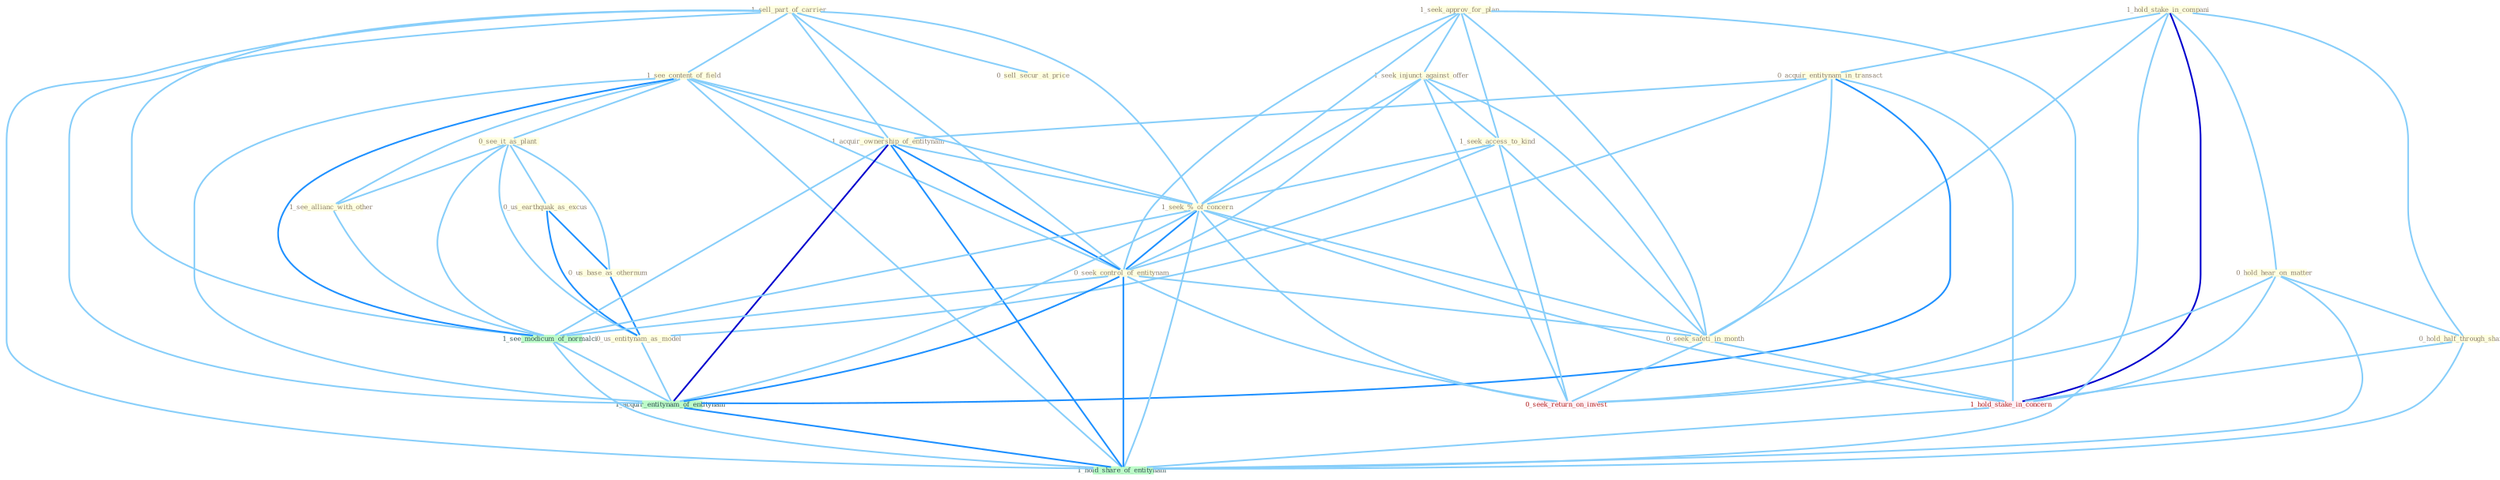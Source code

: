 Graph G{ 
    node
    [shape=polygon,style=filled,width=.5,height=.06,color="#BDFCC9",fixedsize=true,fontsize=4,
    fontcolor="#2f4f4f"];
    {node
    [color="#ffffe0", fontcolor="#8b7d6b"] "1_sell_part_of_carrier " "1_seek_approv_for_plan " "1_hold_stake_in_compani " "0_hold_hear_on_matter " "1_seek_injunct_against_offer " "0_hold_half_through_share " "1_see_content_of_field " "0_sell_secur_at_price " "0_see_it_as_plant " "0_acquir_entitynam_in_transact " "0_us_earthquak_as_excus " "0_us_base_as_othernum " "1_acquir_ownership_of_entitynam " "0_us_entitynam_as_model " "1_seek_access_to_kind " "1_seek_%_of_concern " "1_see_allianc_with_other " "0_seek_control_of_entitynam " "0_seek_safeti_in_month "}
{node [color="#fff0f5", fontcolor="#b22222"] "1_hold_stake_in_concern " "0_seek_return_on_invest "}
edge [color="#B0E2FF"];

	"1_sell_part_of_carrier " -- "1_see_content_of_field " [w="1", color="#87cefa" ];
	"1_sell_part_of_carrier " -- "0_sell_secur_at_price " [w="1", color="#87cefa" ];
	"1_sell_part_of_carrier " -- "1_acquir_ownership_of_entitynam " [w="1", color="#87cefa" ];
	"1_sell_part_of_carrier " -- "1_seek_%_of_concern " [w="1", color="#87cefa" ];
	"1_sell_part_of_carrier " -- "0_seek_control_of_entitynam " [w="1", color="#87cefa" ];
	"1_sell_part_of_carrier " -- "1_see_modicum_of_normalci " [w="1", color="#87cefa" ];
	"1_sell_part_of_carrier " -- "1_acquir_entitynam_of_entitynam " [w="1", color="#87cefa" ];
	"1_sell_part_of_carrier " -- "1_hold_share_of_entitynam " [w="1", color="#87cefa" ];
	"1_seek_approv_for_plan " -- "1_seek_injunct_against_offer " [w="1", color="#87cefa" ];
	"1_seek_approv_for_plan " -- "1_seek_access_to_kind " [w="1", color="#87cefa" ];
	"1_seek_approv_for_plan " -- "1_seek_%_of_concern " [w="1", color="#87cefa" ];
	"1_seek_approv_for_plan " -- "0_seek_control_of_entitynam " [w="1", color="#87cefa" ];
	"1_seek_approv_for_plan " -- "0_seek_safeti_in_month " [w="1", color="#87cefa" ];
	"1_seek_approv_for_plan " -- "0_seek_return_on_invest " [w="1", color="#87cefa" ];
	"1_hold_stake_in_compani " -- "0_hold_hear_on_matter " [w="1", color="#87cefa" ];
	"1_hold_stake_in_compani " -- "0_hold_half_through_share " [w="1", color="#87cefa" ];
	"1_hold_stake_in_compani " -- "0_acquir_entitynam_in_transact " [w="1", color="#87cefa" ];
	"1_hold_stake_in_compani " -- "0_seek_safeti_in_month " [w="1", color="#87cefa" ];
	"1_hold_stake_in_compani " -- "1_hold_stake_in_concern " [w="3", color="#0000cd" , len=0.6];
	"1_hold_stake_in_compani " -- "1_hold_share_of_entitynam " [w="1", color="#87cefa" ];
	"0_hold_hear_on_matter " -- "0_hold_half_through_share " [w="1", color="#87cefa" ];
	"0_hold_hear_on_matter " -- "1_hold_stake_in_concern " [w="1", color="#87cefa" ];
	"0_hold_hear_on_matter " -- "0_seek_return_on_invest " [w="1", color="#87cefa" ];
	"0_hold_hear_on_matter " -- "1_hold_share_of_entitynam " [w="1", color="#87cefa" ];
	"1_seek_injunct_against_offer " -- "1_seek_access_to_kind " [w="1", color="#87cefa" ];
	"1_seek_injunct_against_offer " -- "1_seek_%_of_concern " [w="1", color="#87cefa" ];
	"1_seek_injunct_against_offer " -- "0_seek_control_of_entitynam " [w="1", color="#87cefa" ];
	"1_seek_injunct_against_offer " -- "0_seek_safeti_in_month " [w="1", color="#87cefa" ];
	"1_seek_injunct_against_offer " -- "0_seek_return_on_invest " [w="1", color="#87cefa" ];
	"0_hold_half_through_share " -- "1_hold_stake_in_concern " [w="1", color="#87cefa" ];
	"0_hold_half_through_share " -- "1_hold_share_of_entitynam " [w="1", color="#87cefa" ];
	"1_see_content_of_field " -- "0_see_it_as_plant " [w="1", color="#87cefa" ];
	"1_see_content_of_field " -- "1_acquir_ownership_of_entitynam " [w="1", color="#87cefa" ];
	"1_see_content_of_field " -- "1_seek_%_of_concern " [w="1", color="#87cefa" ];
	"1_see_content_of_field " -- "1_see_allianc_with_other " [w="1", color="#87cefa" ];
	"1_see_content_of_field " -- "0_seek_control_of_entitynam " [w="1", color="#87cefa" ];
	"1_see_content_of_field " -- "1_see_modicum_of_normalci " [w="2", color="#1e90ff" , len=0.8];
	"1_see_content_of_field " -- "1_acquir_entitynam_of_entitynam " [w="1", color="#87cefa" ];
	"1_see_content_of_field " -- "1_hold_share_of_entitynam " [w="1", color="#87cefa" ];
	"0_see_it_as_plant " -- "0_us_earthquak_as_excus " [w="1", color="#87cefa" ];
	"0_see_it_as_plant " -- "0_us_base_as_othernum " [w="1", color="#87cefa" ];
	"0_see_it_as_plant " -- "0_us_entitynam_as_model " [w="1", color="#87cefa" ];
	"0_see_it_as_plant " -- "1_see_allianc_with_other " [w="1", color="#87cefa" ];
	"0_see_it_as_plant " -- "1_see_modicum_of_normalci " [w="1", color="#87cefa" ];
	"0_acquir_entitynam_in_transact " -- "1_acquir_ownership_of_entitynam " [w="1", color="#87cefa" ];
	"0_acquir_entitynam_in_transact " -- "0_us_entitynam_as_model " [w="1", color="#87cefa" ];
	"0_acquir_entitynam_in_transact " -- "0_seek_safeti_in_month " [w="1", color="#87cefa" ];
	"0_acquir_entitynam_in_transact " -- "1_hold_stake_in_concern " [w="1", color="#87cefa" ];
	"0_acquir_entitynam_in_transact " -- "1_acquir_entitynam_of_entitynam " [w="2", color="#1e90ff" , len=0.8];
	"0_us_earthquak_as_excus " -- "0_us_base_as_othernum " [w="2", color="#1e90ff" , len=0.8];
	"0_us_earthquak_as_excus " -- "0_us_entitynam_as_model " [w="2", color="#1e90ff" , len=0.8];
	"0_us_base_as_othernum " -- "0_us_entitynam_as_model " [w="2", color="#1e90ff" , len=0.8];
	"1_acquir_ownership_of_entitynam " -- "1_seek_%_of_concern " [w="1", color="#87cefa" ];
	"1_acquir_ownership_of_entitynam " -- "0_seek_control_of_entitynam " [w="2", color="#1e90ff" , len=0.8];
	"1_acquir_ownership_of_entitynam " -- "1_see_modicum_of_normalci " [w="1", color="#87cefa" ];
	"1_acquir_ownership_of_entitynam " -- "1_acquir_entitynam_of_entitynam " [w="3", color="#0000cd" , len=0.6];
	"1_acquir_ownership_of_entitynam " -- "1_hold_share_of_entitynam " [w="2", color="#1e90ff" , len=0.8];
	"0_us_entitynam_as_model " -- "1_acquir_entitynam_of_entitynam " [w="1", color="#87cefa" ];
	"1_seek_access_to_kind " -- "1_seek_%_of_concern " [w="1", color="#87cefa" ];
	"1_seek_access_to_kind " -- "0_seek_control_of_entitynam " [w="1", color="#87cefa" ];
	"1_seek_access_to_kind " -- "0_seek_safeti_in_month " [w="1", color="#87cefa" ];
	"1_seek_access_to_kind " -- "0_seek_return_on_invest " [w="1", color="#87cefa" ];
	"1_seek_%_of_concern " -- "0_seek_control_of_entitynam " [w="2", color="#1e90ff" , len=0.8];
	"1_seek_%_of_concern " -- "0_seek_safeti_in_month " [w="1", color="#87cefa" ];
	"1_seek_%_of_concern " -- "1_hold_stake_in_concern " [w="1", color="#87cefa" ];
	"1_seek_%_of_concern " -- "0_seek_return_on_invest " [w="1", color="#87cefa" ];
	"1_seek_%_of_concern " -- "1_see_modicum_of_normalci " [w="1", color="#87cefa" ];
	"1_seek_%_of_concern " -- "1_acquir_entitynam_of_entitynam " [w="1", color="#87cefa" ];
	"1_seek_%_of_concern " -- "1_hold_share_of_entitynam " [w="1", color="#87cefa" ];
	"1_see_allianc_with_other " -- "1_see_modicum_of_normalci " [w="1", color="#87cefa" ];
	"0_seek_control_of_entitynam " -- "0_seek_safeti_in_month " [w="1", color="#87cefa" ];
	"0_seek_control_of_entitynam " -- "0_seek_return_on_invest " [w="1", color="#87cefa" ];
	"0_seek_control_of_entitynam " -- "1_see_modicum_of_normalci " [w="1", color="#87cefa" ];
	"0_seek_control_of_entitynam " -- "1_acquir_entitynam_of_entitynam " [w="2", color="#1e90ff" , len=0.8];
	"0_seek_control_of_entitynam " -- "1_hold_share_of_entitynam " [w="2", color="#1e90ff" , len=0.8];
	"0_seek_safeti_in_month " -- "1_hold_stake_in_concern " [w="1", color="#87cefa" ];
	"0_seek_safeti_in_month " -- "0_seek_return_on_invest " [w="1", color="#87cefa" ];
	"1_hold_stake_in_concern " -- "1_hold_share_of_entitynam " [w="1", color="#87cefa" ];
	"1_see_modicum_of_normalci " -- "1_acquir_entitynam_of_entitynam " [w="1", color="#87cefa" ];
	"1_see_modicum_of_normalci " -- "1_hold_share_of_entitynam " [w="1", color="#87cefa" ];
	"1_acquir_entitynam_of_entitynam " -- "1_hold_share_of_entitynam " [w="2", color="#1e90ff" , len=0.8];
}